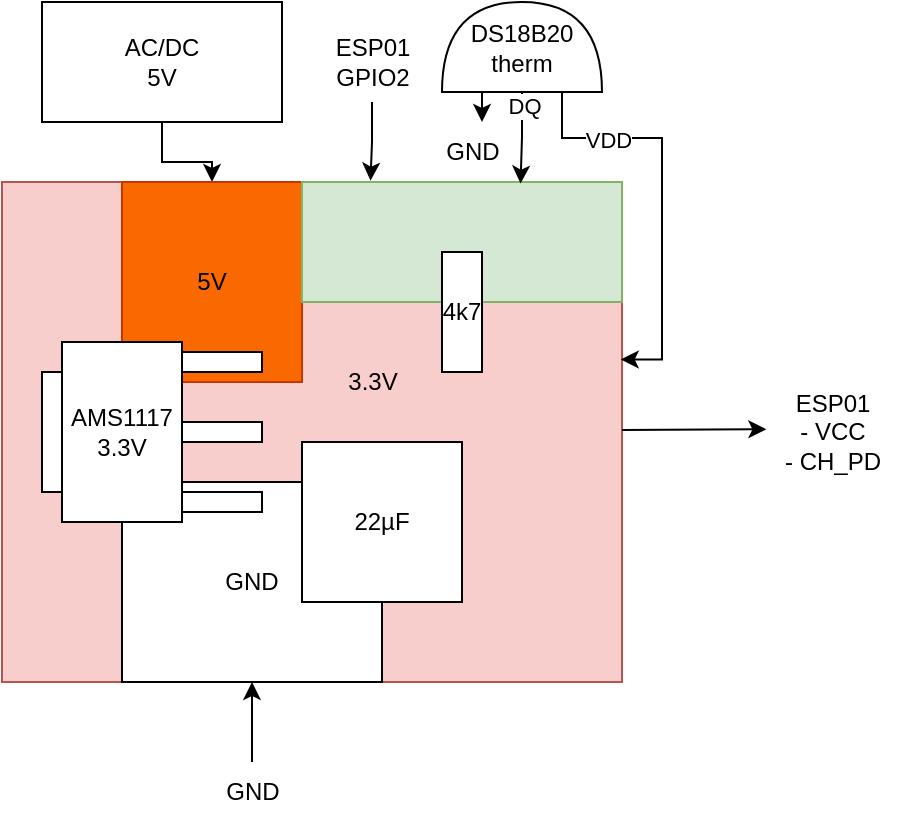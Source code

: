 <mxfile version="22.1.18" type="github">
  <diagram name="Seite-1" id="3n4WNg_kkXtaGMYmtGKz">
    <mxGraphModel dx="650" dy="471" grid="1" gridSize="10" guides="1" tooltips="1" connect="1" arrows="1" fold="1" page="1" pageScale="1" pageWidth="827" pageHeight="1169" math="0" shadow="0">
      <root>
        <mxCell id="0" />
        <mxCell id="1" parent="0" />
        <mxCell id="4XZvAzaufWyKg_MysgyS-52" style="edgeStyle=orthogonalEdgeStyle;rounded=0;orthogonalLoop=1;jettySize=auto;html=1;entryX=0.5;entryY=0;entryDx=0;entryDy=0;" edge="1" parent="1" source="4XZvAzaufWyKg_MysgyS-51" target="4XZvAzaufWyKg_MysgyS-11">
          <mxGeometry relative="1" as="geometry" />
        </mxCell>
        <mxCell id="4XZvAzaufWyKg_MysgyS-51" value="AC/DC&lt;br&gt;5V" style="rounded=0;whiteSpace=wrap;html=1;" vertex="1" parent="1">
          <mxGeometry x="170" y="70" width="120" height="60" as="geometry" />
        </mxCell>
        <mxCell id="4XZvAzaufWyKg_MysgyS-2" value="" style="rounded=0;whiteSpace=wrap;html=1;fillColor=#f8cecc;strokeColor=#b85450;" vertex="1" parent="1">
          <mxGeometry x="150" y="160" width="310" height="250" as="geometry" />
        </mxCell>
        <mxCell id="4XZvAzaufWyKg_MysgyS-11" value="5V" style="rounded=0;whiteSpace=wrap;html=1;fillColor=#fa6800;fontColor=#000000;strokeColor=#C73500;" vertex="1" parent="1">
          <mxGeometry x="210" y="160" width="90" height="100" as="geometry" />
        </mxCell>
        <mxCell id="4XZvAzaufWyKg_MysgyS-12" value="GND" style="rounded=0;whiteSpace=wrap;html=1;" vertex="1" parent="1">
          <mxGeometry x="210" y="310" width="130" height="100" as="geometry" />
        </mxCell>
        <mxCell id="4XZvAzaufWyKg_MysgyS-4" value="" style="rounded=0;whiteSpace=wrap;html=1;" vertex="1" parent="1">
          <mxGeometry x="230" y="245" width="50" height="10" as="geometry" />
        </mxCell>
        <mxCell id="4XZvAzaufWyKg_MysgyS-5" value="" style="rounded=0;whiteSpace=wrap;html=1;" vertex="1" parent="1">
          <mxGeometry x="230" y="280" width="50" height="10" as="geometry" />
        </mxCell>
        <mxCell id="4XZvAzaufWyKg_MysgyS-6" value="" style="rounded=0;whiteSpace=wrap;html=1;" vertex="1" parent="1">
          <mxGeometry x="230" y="315" width="50" height="10" as="geometry" />
        </mxCell>
        <mxCell id="4XZvAzaufWyKg_MysgyS-13" value="22µF" style="whiteSpace=wrap;html=1;aspect=fixed;" vertex="1" parent="1">
          <mxGeometry x="300" y="290" width="80" height="80" as="geometry" />
        </mxCell>
        <mxCell id="4XZvAzaufWyKg_MysgyS-15" value="" style="rounded=0;whiteSpace=wrap;html=1;fillColor=#d5e8d4;strokeColor=#82b366;" vertex="1" parent="1">
          <mxGeometry x="300" y="160" width="160" height="60" as="geometry" />
        </mxCell>
        <mxCell id="4XZvAzaufWyKg_MysgyS-16" value="3.3V" style="text;html=1;align=center;verticalAlign=middle;resizable=0;points=[];autosize=1;strokeColor=none;fillColor=none;" vertex="1" parent="1">
          <mxGeometry x="310" y="245" width="50" height="30" as="geometry" />
        </mxCell>
        <mxCell id="4XZvAzaufWyKg_MysgyS-17" value="4k7" style="rounded=0;whiteSpace=wrap;html=1;" vertex="1" parent="1">
          <mxGeometry x="370" y="195" width="20" height="60" as="geometry" />
        </mxCell>
        <mxCell id="4XZvAzaufWyKg_MysgyS-21" value="ESP01&lt;br&gt;- VCC&lt;br&gt;- CH_PD" style="text;html=1;align=center;verticalAlign=middle;resizable=0;points=[];autosize=1;strokeColor=none;fillColor=none;" vertex="1" parent="1">
          <mxGeometry x="530" y="255" width="70" height="60" as="geometry" />
        </mxCell>
        <mxCell id="4XZvAzaufWyKg_MysgyS-22" value="" style="endArrow=classic;html=1;rounded=0;entryX=0.031;entryY=0.477;entryDx=0;entryDy=0;entryPerimeter=0;" edge="1" parent="1" source="4XZvAzaufWyKg_MysgyS-2" target="4XZvAzaufWyKg_MysgyS-21">
          <mxGeometry width="50" height="50" relative="1" as="geometry">
            <mxPoint x="330" y="330" as="sourcePoint" />
            <mxPoint x="510" y="285" as="targetPoint" />
          </mxGeometry>
        </mxCell>
        <mxCell id="4XZvAzaufWyKg_MysgyS-23" value="" style="rounded=0;whiteSpace=wrap;html=1;" vertex="1" parent="1">
          <mxGeometry x="170" y="255" width="20" height="60" as="geometry" />
        </mxCell>
        <mxCell id="4XZvAzaufWyKg_MysgyS-28" value="" style="edgeStyle=orthogonalEdgeStyle;rounded=0;orthogonalLoop=1;jettySize=auto;html=1;" edge="1" parent="1" source="4XZvAzaufWyKg_MysgyS-25" target="4XZvAzaufWyKg_MysgyS-12">
          <mxGeometry relative="1" as="geometry" />
        </mxCell>
        <mxCell id="4XZvAzaufWyKg_MysgyS-25" value="GND" style="text;html=1;align=center;verticalAlign=middle;resizable=0;points=[];autosize=1;strokeColor=none;fillColor=none;" vertex="1" parent="1">
          <mxGeometry x="250" y="450" width="50" height="30" as="geometry" />
        </mxCell>
        <mxCell id="4XZvAzaufWyKg_MysgyS-32" value="ESP01&lt;br&gt;GPIO2" style="text;html=1;align=center;verticalAlign=middle;resizable=0;points=[];autosize=1;strokeColor=none;fillColor=none;" vertex="1" parent="1">
          <mxGeometry x="305" y="80" width="60" height="40" as="geometry" />
        </mxCell>
        <mxCell id="4XZvAzaufWyKg_MysgyS-36" style="edgeStyle=orthogonalEdgeStyle;rounded=0;orthogonalLoop=1;jettySize=auto;html=1;entryX=0.683;entryY=0.013;entryDx=0;entryDy=0;entryPerimeter=0;startArrow=none;startFill=0;exitX=0;exitY=0.5;exitDx=0;exitDy=0;exitPerimeter=0;" edge="1" parent="1" source="4XZvAzaufWyKg_MysgyS-39" target="4XZvAzaufWyKg_MysgyS-15">
          <mxGeometry relative="1" as="geometry">
            <mxPoint x="415" y="120" as="sourcePoint" />
          </mxGeometry>
        </mxCell>
        <mxCell id="4XZvAzaufWyKg_MysgyS-48" value="DQ" style="edgeLabel;html=1;align=center;verticalAlign=middle;resizable=0;points=[];" vertex="1" connectable="0" parent="4XZvAzaufWyKg_MysgyS-36">
          <mxGeometry x="-0.72" y="1" relative="1" as="geometry">
            <mxPoint as="offset" />
          </mxGeometry>
        </mxCell>
        <mxCell id="4XZvAzaufWyKg_MysgyS-38" value="AMS1117&lt;br&gt;3.3V" style="rounded=0;whiteSpace=wrap;html=1;" vertex="1" parent="1">
          <mxGeometry x="180" y="240" width="60" height="90" as="geometry" />
        </mxCell>
        <mxCell id="4XZvAzaufWyKg_MysgyS-44" style="edgeStyle=orthogonalEdgeStyle;rounded=0;orthogonalLoop=1;jettySize=auto;html=1;" edge="1" parent="1" source="4XZvAzaufWyKg_MysgyS-39" target="4XZvAzaufWyKg_MysgyS-43">
          <mxGeometry relative="1" as="geometry">
            <Array as="points">
              <mxPoint x="390" y="120" />
              <mxPoint x="390" y="120" />
            </Array>
          </mxGeometry>
        </mxCell>
        <mxCell id="4XZvAzaufWyKg_MysgyS-39" value="DS18B20&lt;br&gt;therm" style="shape=or;whiteSpace=wrap;html=1;direction=north;" vertex="1" parent="1">
          <mxGeometry x="370" y="70" width="80" height="45" as="geometry" />
        </mxCell>
        <mxCell id="4XZvAzaufWyKg_MysgyS-41" style="edgeStyle=orthogonalEdgeStyle;rounded=0;orthogonalLoop=1;jettySize=auto;html=1;entryX=0.998;entryY=0.355;entryDx=0;entryDy=0;entryPerimeter=0;" edge="1" parent="1" source="4XZvAzaufWyKg_MysgyS-39" target="4XZvAzaufWyKg_MysgyS-2">
          <mxGeometry relative="1" as="geometry">
            <Array as="points">
              <mxPoint x="430" y="138" />
              <mxPoint x="480" y="138" />
              <mxPoint x="480" y="249" />
            </Array>
          </mxGeometry>
        </mxCell>
        <mxCell id="4XZvAzaufWyKg_MysgyS-45" value="VDD" style="edgeLabel;html=1;align=center;verticalAlign=middle;resizable=0;points=[];" vertex="1" connectable="0" parent="4XZvAzaufWyKg_MysgyS-41">
          <mxGeometry x="-0.551" y="-1" relative="1" as="geometry">
            <mxPoint as="offset" />
          </mxGeometry>
        </mxCell>
        <mxCell id="4XZvAzaufWyKg_MysgyS-43" value="GND" style="text;html=1;align=center;verticalAlign=middle;resizable=0;points=[];autosize=1;strokeColor=none;fillColor=none;" vertex="1" parent="1">
          <mxGeometry x="360" y="130" width="50" height="30" as="geometry" />
        </mxCell>
        <mxCell id="4XZvAzaufWyKg_MysgyS-53" style="edgeStyle=orthogonalEdgeStyle;rounded=0;orthogonalLoop=1;jettySize=auto;html=1;entryX=0.214;entryY=-0.011;entryDx=0;entryDy=0;entryPerimeter=0;" edge="1" parent="1" source="4XZvAzaufWyKg_MysgyS-32" target="4XZvAzaufWyKg_MysgyS-15">
          <mxGeometry relative="1" as="geometry" />
        </mxCell>
      </root>
    </mxGraphModel>
  </diagram>
</mxfile>
